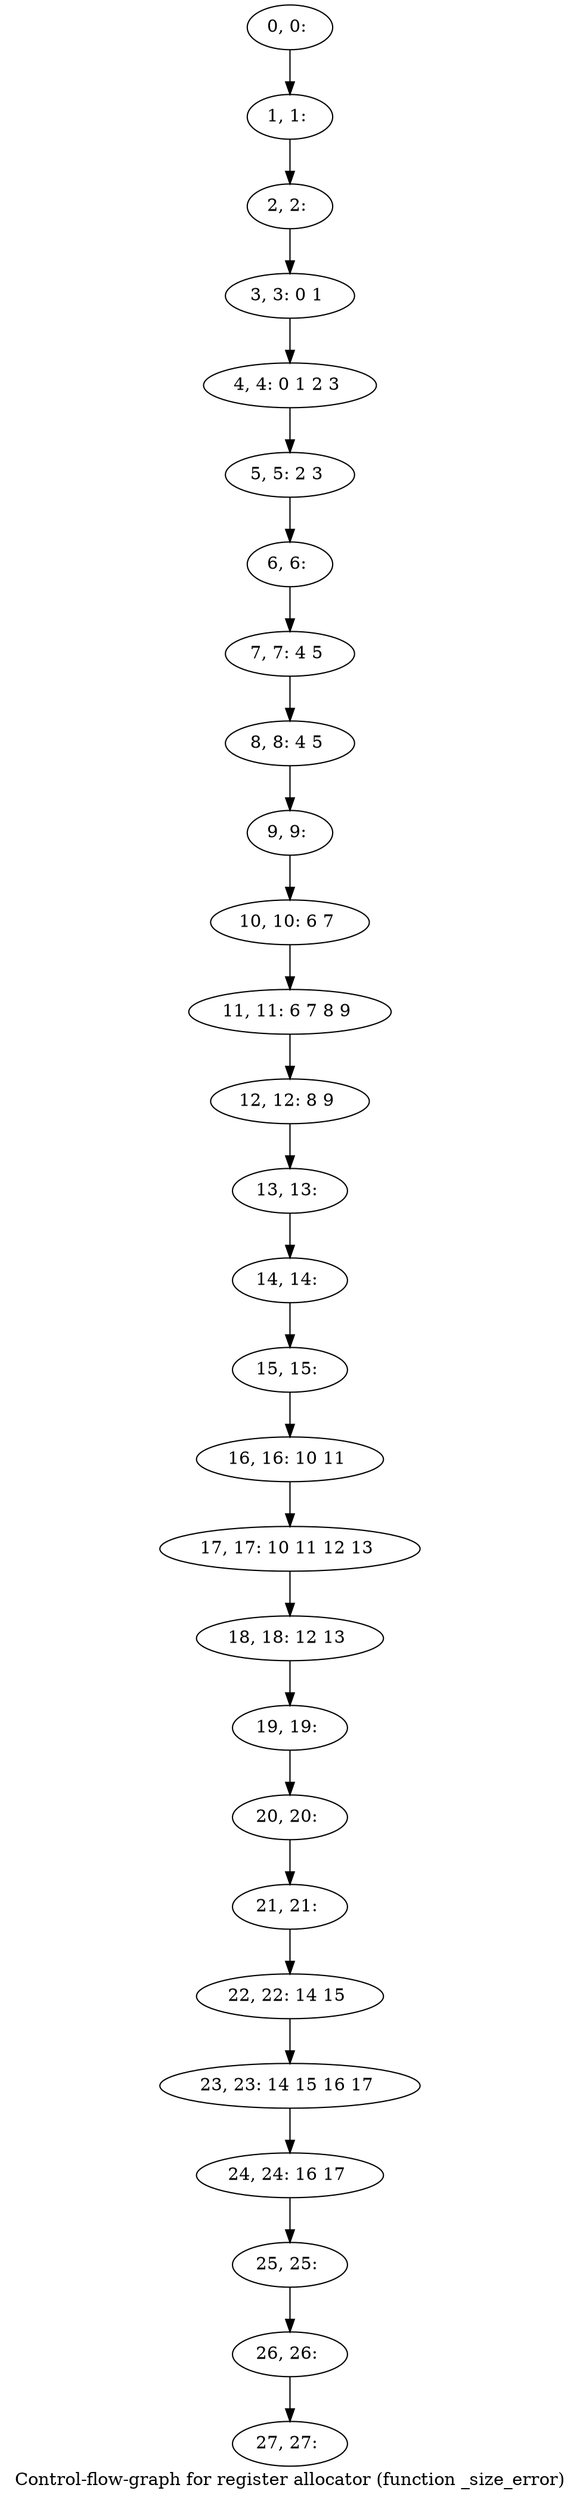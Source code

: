 digraph G {
graph [label="Control-flow-graph for register allocator (function _size_error)"]
0[label="0, 0: "];
1[label="1, 1: "];
2[label="2, 2: "];
3[label="3, 3: 0 1 "];
4[label="4, 4: 0 1 2 3 "];
5[label="5, 5: 2 3 "];
6[label="6, 6: "];
7[label="7, 7: 4 5 "];
8[label="8, 8: 4 5 "];
9[label="9, 9: "];
10[label="10, 10: 6 7 "];
11[label="11, 11: 6 7 8 9 "];
12[label="12, 12: 8 9 "];
13[label="13, 13: "];
14[label="14, 14: "];
15[label="15, 15: "];
16[label="16, 16: 10 11 "];
17[label="17, 17: 10 11 12 13 "];
18[label="18, 18: 12 13 "];
19[label="19, 19: "];
20[label="20, 20: "];
21[label="21, 21: "];
22[label="22, 22: 14 15 "];
23[label="23, 23: 14 15 16 17 "];
24[label="24, 24: 16 17 "];
25[label="25, 25: "];
26[label="26, 26: "];
27[label="27, 27: "];
0->1 ;
1->2 ;
2->3 ;
3->4 ;
4->5 ;
5->6 ;
6->7 ;
7->8 ;
8->9 ;
9->10 ;
10->11 ;
11->12 ;
12->13 ;
13->14 ;
14->15 ;
15->16 ;
16->17 ;
17->18 ;
18->19 ;
19->20 ;
20->21 ;
21->22 ;
22->23 ;
23->24 ;
24->25 ;
25->26 ;
26->27 ;
}
